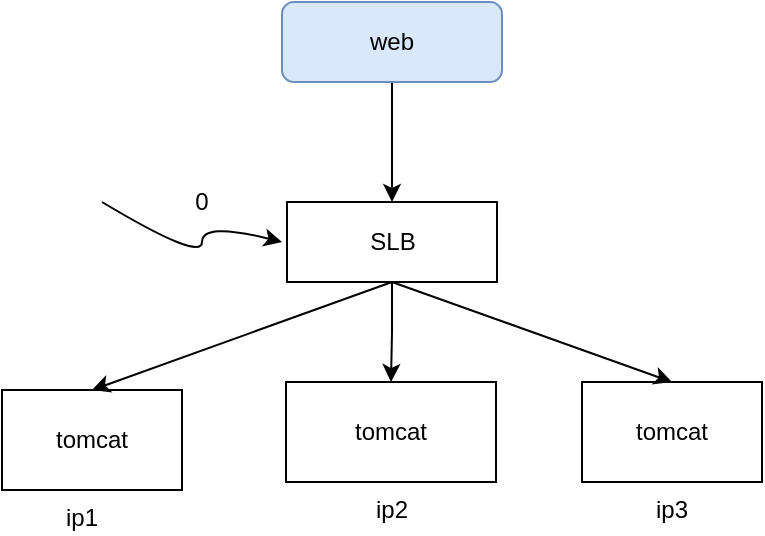 <mxfile version="10.6.0" type="github"><diagram id="OFBpYh2rQ73BLoCT97Hg" name="第 1 页"><mxGraphModel dx="531" dy="603" grid="1" gridSize="10" guides="1" tooltips="1" connect="1" arrows="1" fold="1" page="1" pageScale="1" pageWidth="827" pageHeight="1169" math="0" shadow="0"><root><mxCell id="0"/><mxCell id="1" parent="0"/><mxCell id="-wHL3HTxe8iPjHR2pw8q-7" style="edgeStyle=orthogonalEdgeStyle;rounded=0;orthogonalLoop=1;jettySize=auto;html=1;exitX=0.5;exitY=1;exitDx=0;exitDy=0;entryX=0.5;entryY=0;entryDx=0;entryDy=0;" edge="1" parent="1" source="-wHL3HTxe8iPjHR2pw8q-1" target="-wHL3HTxe8iPjHR2pw8q-2"><mxGeometry relative="1" as="geometry"/></mxCell><mxCell id="-wHL3HTxe8iPjHR2pw8q-1" value="web" style="rounded=1;whiteSpace=wrap;html=1;fillColor=#dae8fc;strokeColor=#6c8ebf;" vertex="1" parent="1"><mxGeometry x="160" y="70" width="110" height="40" as="geometry"/></mxCell><mxCell id="-wHL3HTxe8iPjHR2pw8q-14" style="edgeStyle=orthogonalEdgeStyle;rounded=0;orthogonalLoop=1;jettySize=auto;html=1;exitX=0.5;exitY=1;exitDx=0;exitDy=0;entryX=0.5;entryY=0;entryDx=0;entryDy=0;" edge="1" parent="1" source="-wHL3HTxe8iPjHR2pw8q-2" target="-wHL3HTxe8iPjHR2pw8q-5"><mxGeometry relative="1" as="geometry"/></mxCell><mxCell id="-wHL3HTxe8iPjHR2pw8q-2" value="SLB" style="rounded=0;whiteSpace=wrap;html=1;" vertex="1" parent="1"><mxGeometry x="162.5" y="170" width="105" height="40" as="geometry"/></mxCell><mxCell id="-wHL3HTxe8iPjHR2pw8q-4" value="tomcat" style="rounded=0;whiteSpace=wrap;html=1;" vertex="1" parent="1"><mxGeometry x="20" y="264" width="90" height="50" as="geometry"/></mxCell><mxCell id="-wHL3HTxe8iPjHR2pw8q-5" value="tomcat" style="rounded=0;whiteSpace=wrap;html=1;" vertex="1" parent="1"><mxGeometry x="162" y="260" width="105" height="50" as="geometry"/></mxCell><mxCell id="-wHL3HTxe8iPjHR2pw8q-6" value="tomcat" style="rounded=0;whiteSpace=wrap;html=1;" vertex="1" parent="1"><mxGeometry x="310" y="260" width="90" height="50" as="geometry"/></mxCell><mxCell id="-wHL3HTxe8iPjHR2pw8q-9" value="" style="endArrow=classic;html=1;exitX=0.5;exitY=1;exitDx=0;exitDy=0;entryX=0.5;entryY=0;entryDx=0;entryDy=0;" edge="1" parent="1" source="-wHL3HTxe8iPjHR2pw8q-2" target="-wHL3HTxe8iPjHR2pw8q-4"><mxGeometry width="50" height="50" relative="1" as="geometry"><mxPoint x="20" y="380" as="sourcePoint"/><mxPoint x="70" y="330" as="targetPoint"/><Array as="points"/></mxGeometry></mxCell><mxCell id="-wHL3HTxe8iPjHR2pw8q-13" value="" style="endArrow=classic;html=1;exitX=0.5;exitY=1;exitDx=0;exitDy=0;entryX=0.5;entryY=0;entryDx=0;entryDy=0;" edge="1" parent="1" source="-wHL3HTxe8iPjHR2pw8q-2" target="-wHL3HTxe8iPjHR2pw8q-6"><mxGeometry width="50" height="50" relative="1" as="geometry"><mxPoint x="340" y="230" as="sourcePoint"/><mxPoint x="390" y="180" as="targetPoint"/></mxGeometry></mxCell><mxCell id="-wHL3HTxe8iPjHR2pw8q-15" value="ip1" style="text;html=1;strokeColor=none;fillColor=none;align=center;verticalAlign=middle;whiteSpace=wrap;rounded=0;" vertex="1" parent="1"><mxGeometry x="40" y="320" width="40" height="16" as="geometry"/></mxCell><mxCell id="-wHL3HTxe8iPjHR2pw8q-16" value="ip2" style="text;html=1;strokeColor=none;fillColor=none;align=center;verticalAlign=middle;whiteSpace=wrap;rounded=0;" vertex="1" parent="1"><mxGeometry x="194.5" y="314" width="40" height="20" as="geometry"/></mxCell><mxCell id="-wHL3HTxe8iPjHR2pw8q-17" value="ip3" style="text;html=1;strokeColor=none;fillColor=none;align=center;verticalAlign=middle;whiteSpace=wrap;rounded=0;" vertex="1" parent="1"><mxGeometry x="335" y="314" width="40" height="20" as="geometry"/></mxCell><mxCell id="-wHL3HTxe8iPjHR2pw8q-18" value="" style="curved=1;endArrow=classic;html=1;" edge="1" parent="1"><mxGeometry width="50" height="50" relative="1" as="geometry"><mxPoint x="70" y="170" as="sourcePoint"/><mxPoint x="160" y="190" as="targetPoint"/><Array as="points"><mxPoint x="120" y="200"/><mxPoint x="120" y="180"/></Array></mxGeometry></mxCell><mxCell id="-wHL3HTxe8iPjHR2pw8q-19" value="0" style="text;html=1;strokeColor=none;fillColor=none;align=center;verticalAlign=middle;whiteSpace=wrap;rounded=0;" vertex="1" parent="1"><mxGeometry x="100" y="160" width="40" height="20" as="geometry"/></mxCell></root></mxGraphModel></diagram></mxfile>
